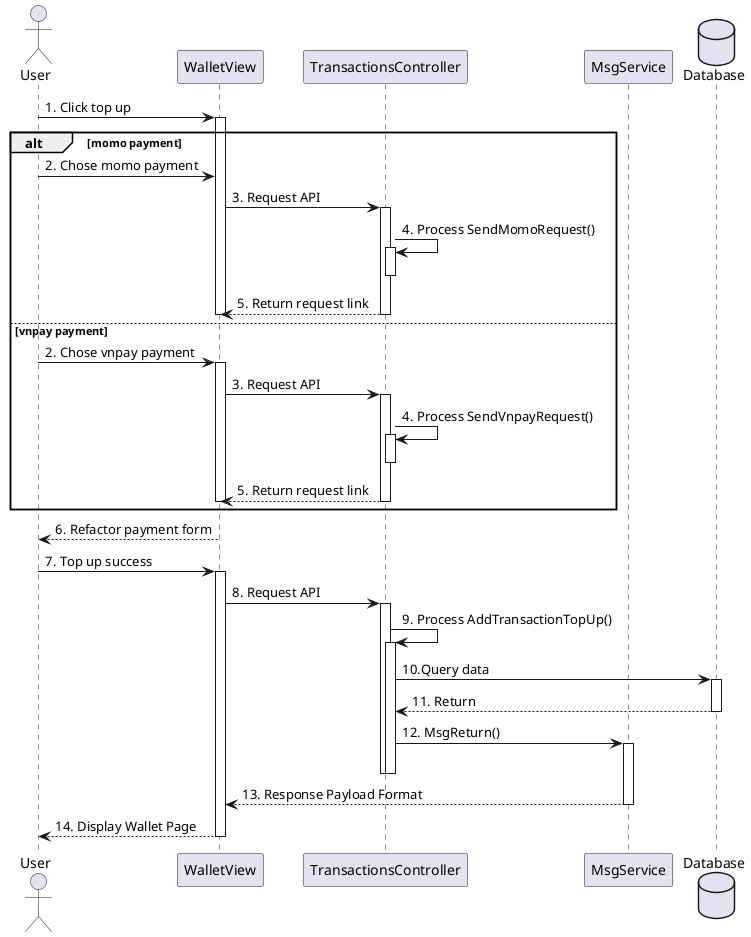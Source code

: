 @startuml
actor       User       as user
participant WalletView as view

participant TransactionsController as controller

participant MsgService as msgService
database    Database as db

user -> view ++: 1. Click top up
alt momo payment
    user -> view : 2. Chose momo payment
    view -> controller ++ : 3. Request API
    controller -> controller ++-- : 4. Process SendMomoRequest()
    controller --> view -- : 5. Return request link
    deactivate view
else    vnpay payment
    user -> view ++: 2. Chose vnpay payment
    view -> controller ++ : 3. Request API
    controller -> controller ++-- : 4. Process SendVnpayRequest()
    controller --> view -- : 5. Return request link
    deactivate view
end

view --> user  : 6. Refactor payment form
user -> view ++: 7. Top up success
view -> controller ++ : 8. Request API
controller -> controller ++ : 9. Process AddTransactionTopUp()
controller -> db ++ : 10.Query data
db --> controller -- : 11. Return
controller -> msgService ++-- : 12. MsgReturn()
deactivate controller
msgService --> view -- : 13. Response Payload Format
view --> user -- : 14. Display Wallet Page
@enduml



